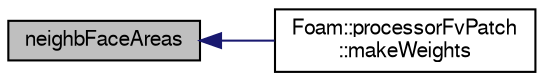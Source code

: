 digraph "neighbFaceAreas"
{
  bgcolor="transparent";
  edge [fontname="FreeSans",fontsize="10",labelfontname="FreeSans",labelfontsize="10"];
  node [fontname="FreeSans",fontsize="10",shape=record];
  rankdir="LR";
  Node1 [label="neighbFaceAreas",height=0.2,width=0.4,color="black", fillcolor="grey75", style="filled" fontcolor="black"];
  Node1 -> Node2 [dir="back",color="midnightblue",fontsize="10",style="solid",fontname="FreeSans"];
  Node2 [label="Foam::processorFvPatch\l::makeWeights",height=0.2,width=0.4,color="black",URL="$a01928.html#a6e8461e70d8bb85a22df5d8266daaa55",tooltip="Make patch weighting factors. "];
}
